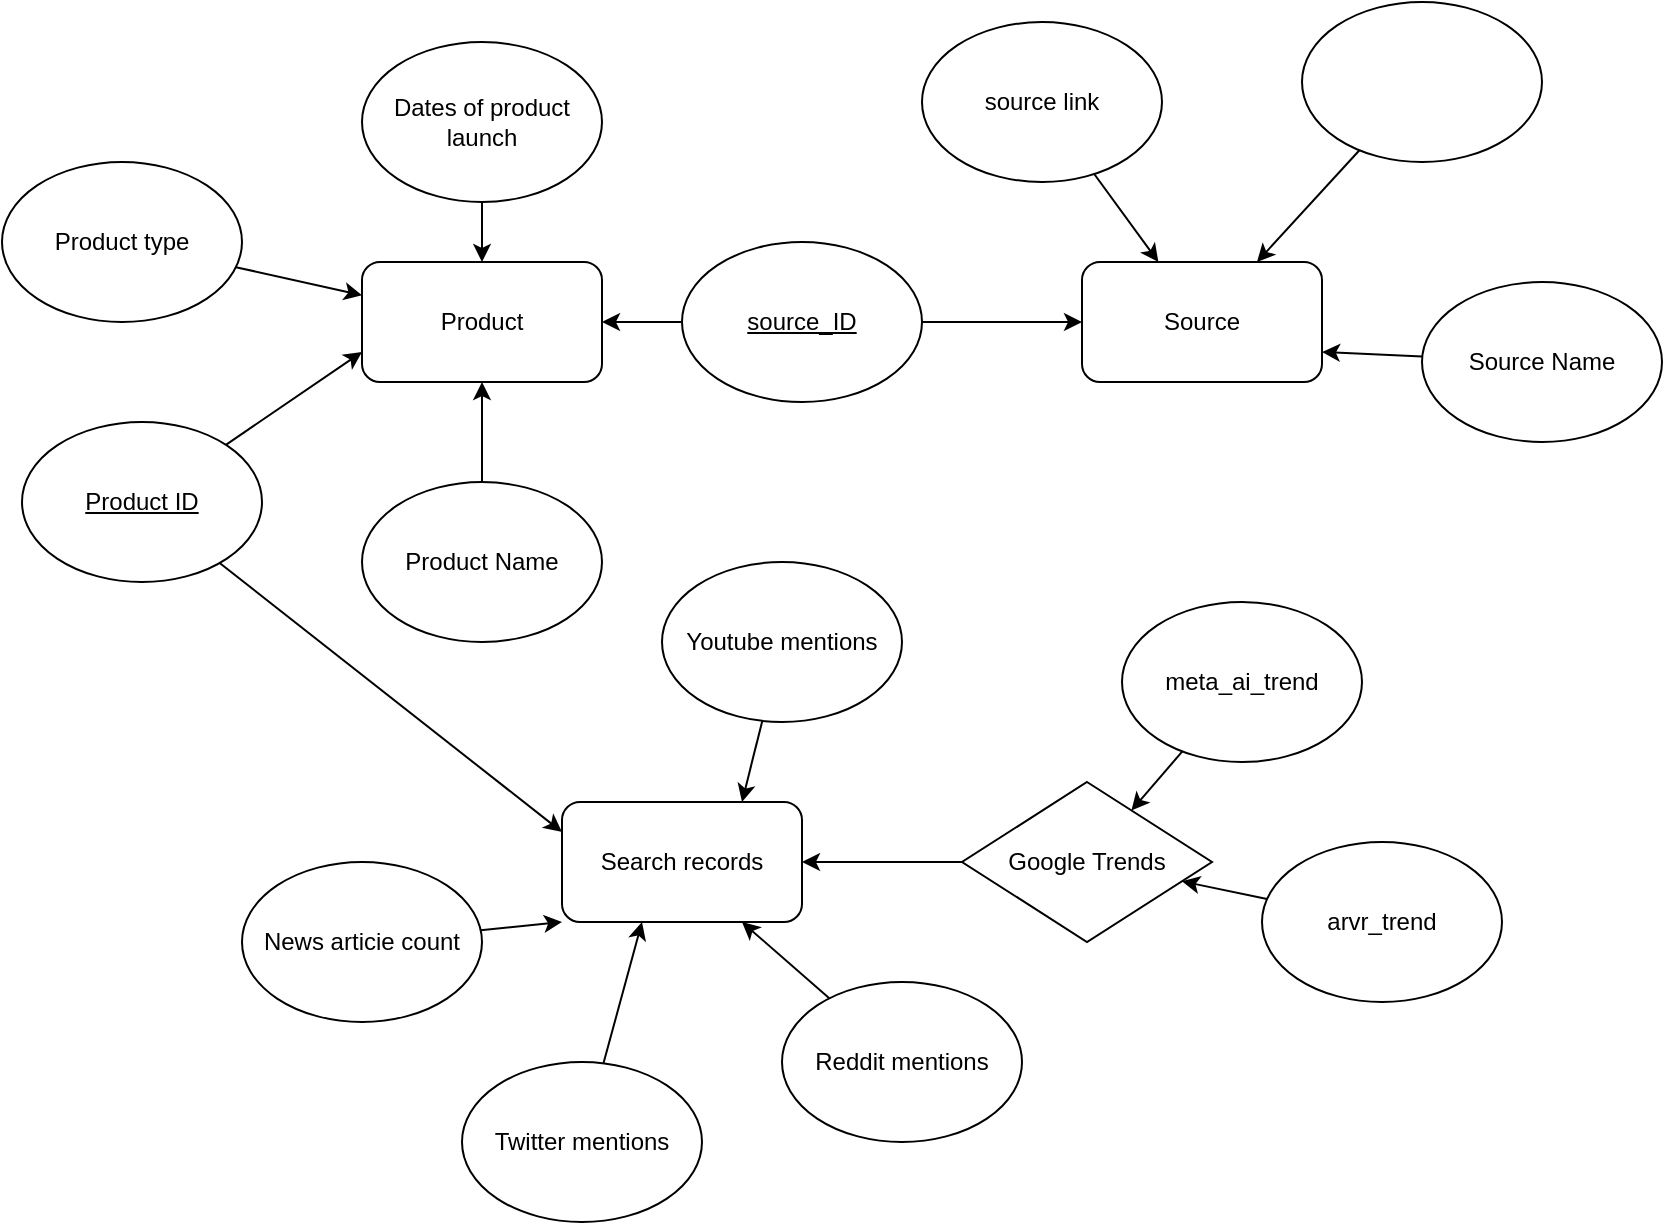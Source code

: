 <mxfile>
    <diagram id="1XH8B1bC0iPeWk6FiCQz" name="Page-1">
        <mxGraphModel dx="1426" dy="228" grid="1" gridSize="10" guides="1" tooltips="1" connect="1" arrows="1" fold="1" page="1" pageScale="1" pageWidth="850" pageHeight="1100" math="0" shadow="0">
            <root>
                <mxCell id="0"/>
                <mxCell id="1" parent="0"/>
                <mxCell id="3" value="Product" style="rounded=1;whiteSpace=wrap;html=1;" parent="1" vertex="1">
                    <mxGeometry x="110" y="220" width="120" height="60" as="geometry"/>
                </mxCell>
                <mxCell id="13" value="" style="edgeStyle=none;html=1;" parent="1" source="7" target="3" edge="1">
                    <mxGeometry relative="1" as="geometry"/>
                </mxCell>
                <mxCell id="7" value="&lt;span style=&quot;color: rgb(0, 0, 0);&quot;&gt;Product type&lt;/span&gt;" style="ellipse;whiteSpace=wrap;html=1;" parent="1" vertex="1">
                    <mxGeometry x="-70" y="170" width="120" height="80" as="geometry"/>
                </mxCell>
                <mxCell id="12" value="" style="edgeStyle=none;html=1;" parent="1" source="8" target="3" edge="1">
                    <mxGeometry relative="1" as="geometry"/>
                </mxCell>
                <mxCell id="8" value="&lt;span style=&quot;color: rgb(0, 0, 0);&quot;&gt;Dates of product launch&lt;/span&gt;" style="ellipse;whiteSpace=wrap;html=1;" parent="1" vertex="1">
                    <mxGeometry x="110" y="110" width="120" height="80" as="geometry"/>
                </mxCell>
                <mxCell id="15" value="" style="edgeStyle=none;html=1;" parent="1" source="9" target="3" edge="1">
                    <mxGeometry relative="1" as="geometry"/>
                </mxCell>
                <mxCell id="17" value="" style="edgeStyle=none;html=1;" parent="1" source="9" target="16" edge="1">
                    <mxGeometry relative="1" as="geometry"/>
                </mxCell>
                <mxCell id="9" value="&lt;span style=&quot;color: rgb(0, 0, 0);&quot;&gt;&lt;u&gt;source_ID&lt;/u&gt;&lt;/span&gt;" style="ellipse;whiteSpace=wrap;html=1;" parent="1" vertex="1">
                    <mxGeometry x="270" y="210" width="120" height="80" as="geometry"/>
                </mxCell>
                <mxCell id="14" value="" style="edgeStyle=none;html=1;" parent="1" source="10" target="3" edge="1">
                    <mxGeometry relative="1" as="geometry"/>
                </mxCell>
                <mxCell id="10" value="&lt;span style=&quot;color: rgb(0, 0, 0);&quot;&gt;Product Name&lt;/span&gt;" style="ellipse;whiteSpace=wrap;html=1;" parent="1" vertex="1">
                    <mxGeometry x="110" y="330" width="120" height="80" as="geometry"/>
                </mxCell>
                <mxCell id="16" value="Source" style="rounded=1;whiteSpace=wrap;html=1;" parent="1" vertex="1">
                    <mxGeometry x="470" y="220" width="120" height="60" as="geometry"/>
                </mxCell>
                <mxCell id="19" style="edgeStyle=none;html=1;entryX=0;entryY=0.75;entryDx=0;entryDy=0;" parent="1" source="18" target="3" edge="1">
                    <mxGeometry relative="1" as="geometry"/>
                </mxCell>
                <mxCell id="31" style="edgeStyle=none;html=1;entryX=0;entryY=0.25;entryDx=0;entryDy=0;" parent="1" source="18" target="28" edge="1">
                    <mxGeometry relative="1" as="geometry"/>
                </mxCell>
                <mxCell id="18" value="&lt;u&gt;Product ID&lt;/u&gt;" style="ellipse;whiteSpace=wrap;html=1;" parent="1" vertex="1">
                    <mxGeometry x="-60" y="300" width="120" height="80" as="geometry"/>
                </mxCell>
                <mxCell id="20" value="Source Name" style="ellipse;whiteSpace=wrap;html=1;" parent="1" vertex="1">
                    <mxGeometry x="640" y="230" width="120" height="80" as="geometry"/>
                </mxCell>
                <mxCell id="26" style="edgeStyle=none;html=1;" parent="1" source="22" target="16" edge="1">
                    <mxGeometry relative="1" as="geometry"/>
                </mxCell>
                <mxCell id="22" value="" style="ellipse;whiteSpace=wrap;html=1;" parent="1" vertex="1">
                    <mxGeometry x="580" y="90" width="120" height="80" as="geometry"/>
                </mxCell>
                <mxCell id="27" style="edgeStyle=none;html=1;" parent="1" source="23" target="16" edge="1">
                    <mxGeometry relative="1" as="geometry"/>
                </mxCell>
                <mxCell id="23" value="source link" style="ellipse;whiteSpace=wrap;html=1;" parent="1" vertex="1">
                    <mxGeometry x="390" y="100" width="120" height="80" as="geometry"/>
                </mxCell>
                <mxCell id="24" style="edgeStyle=none;html=1;entryX=1;entryY=0.75;entryDx=0;entryDy=0;" parent="1" source="20" target="16" edge="1">
                    <mxGeometry relative="1" as="geometry"/>
                </mxCell>
                <mxCell id="28" value="Search records" style="rounded=1;whiteSpace=wrap;html=1;" parent="1" vertex="1">
                    <mxGeometry x="210" y="490" width="120" height="60" as="geometry"/>
                </mxCell>
                <mxCell id="35" style="edgeStyle=none;html=1;entryX=0.75;entryY=1;entryDx=0;entryDy=0;" parent="1" source="29" target="28" edge="1">
                    <mxGeometry relative="1" as="geometry">
                        <mxPoint x="330" y="550" as="targetPoint"/>
                    </mxGeometry>
                </mxCell>
                <mxCell id="29" value="Reddit mentions" style="ellipse;whiteSpace=wrap;html=1;" parent="1" vertex="1">
                    <mxGeometry x="320" y="580" width="120" height="80" as="geometry"/>
                </mxCell>
                <mxCell id="34" style="edgeStyle=none;html=1;entryX=0;entryY=1;entryDx=0;entryDy=0;" parent="1" source="30" target="28" edge="1">
                    <mxGeometry relative="1" as="geometry"/>
                </mxCell>
                <mxCell id="30" value="News articie count" style="ellipse;whiteSpace=wrap;html=1;" parent="1" vertex="1">
                    <mxGeometry x="50" y="520" width="120" height="80" as="geometry"/>
                </mxCell>
                <mxCell id="36" value="" style="edgeStyle=none;html=1;" parent="1" source="33" target="28" edge="1">
                    <mxGeometry relative="1" as="geometry"/>
                </mxCell>
                <mxCell id="33" value="Google Trends" style="rhombus;whiteSpace=wrap;html=1;" parent="1" vertex="1">
                    <mxGeometry x="410" y="480" width="125" height="80" as="geometry"/>
                </mxCell>
                <mxCell id="42" style="edgeStyle=none;html=1;" parent="1" source="37" target="33" edge="1">
                    <mxGeometry relative="1" as="geometry"/>
                </mxCell>
                <mxCell id="37" value="arvr_trend" style="ellipse;whiteSpace=wrap;html=1;" parent="1" vertex="1">
                    <mxGeometry x="560" y="510" width="120" height="80" as="geometry"/>
                </mxCell>
                <mxCell id="43" style="edgeStyle=none;html=1;" parent="1" source="38" target="33" edge="1">
                    <mxGeometry relative="1" as="geometry"/>
                </mxCell>
                <mxCell id="38" value="meta_ai_trend" style="ellipse;whiteSpace=wrap;html=1;" parent="1" vertex="1">
                    <mxGeometry x="490" y="390" width="120" height="80" as="geometry"/>
                </mxCell>
                <mxCell id="46" style="edgeStyle=none;html=1;" parent="1" source="44" edge="1">
                    <mxGeometry relative="1" as="geometry">
                        <mxPoint x="250" y="550.0" as="targetPoint"/>
                    </mxGeometry>
                </mxCell>
                <mxCell id="44" value="Twitter mentions" style="ellipse;whiteSpace=wrap;html=1;" parent="1" vertex="1">
                    <mxGeometry x="160" y="620.0" width="120" height="80" as="geometry"/>
                </mxCell>
                <mxCell id="47" style="edgeStyle=none;html=1;entryX=0.75;entryY=0;entryDx=0;entryDy=0;" parent="1" source="45" target="28" edge="1">
                    <mxGeometry relative="1" as="geometry"/>
                </mxCell>
                <mxCell id="45" value="Youtube mentions" style="ellipse;whiteSpace=wrap;html=1;" parent="1" vertex="1">
                    <mxGeometry x="260" y="370" width="120" height="80" as="geometry"/>
                </mxCell>
            </root>
        </mxGraphModel>
    </diagram>
</mxfile>